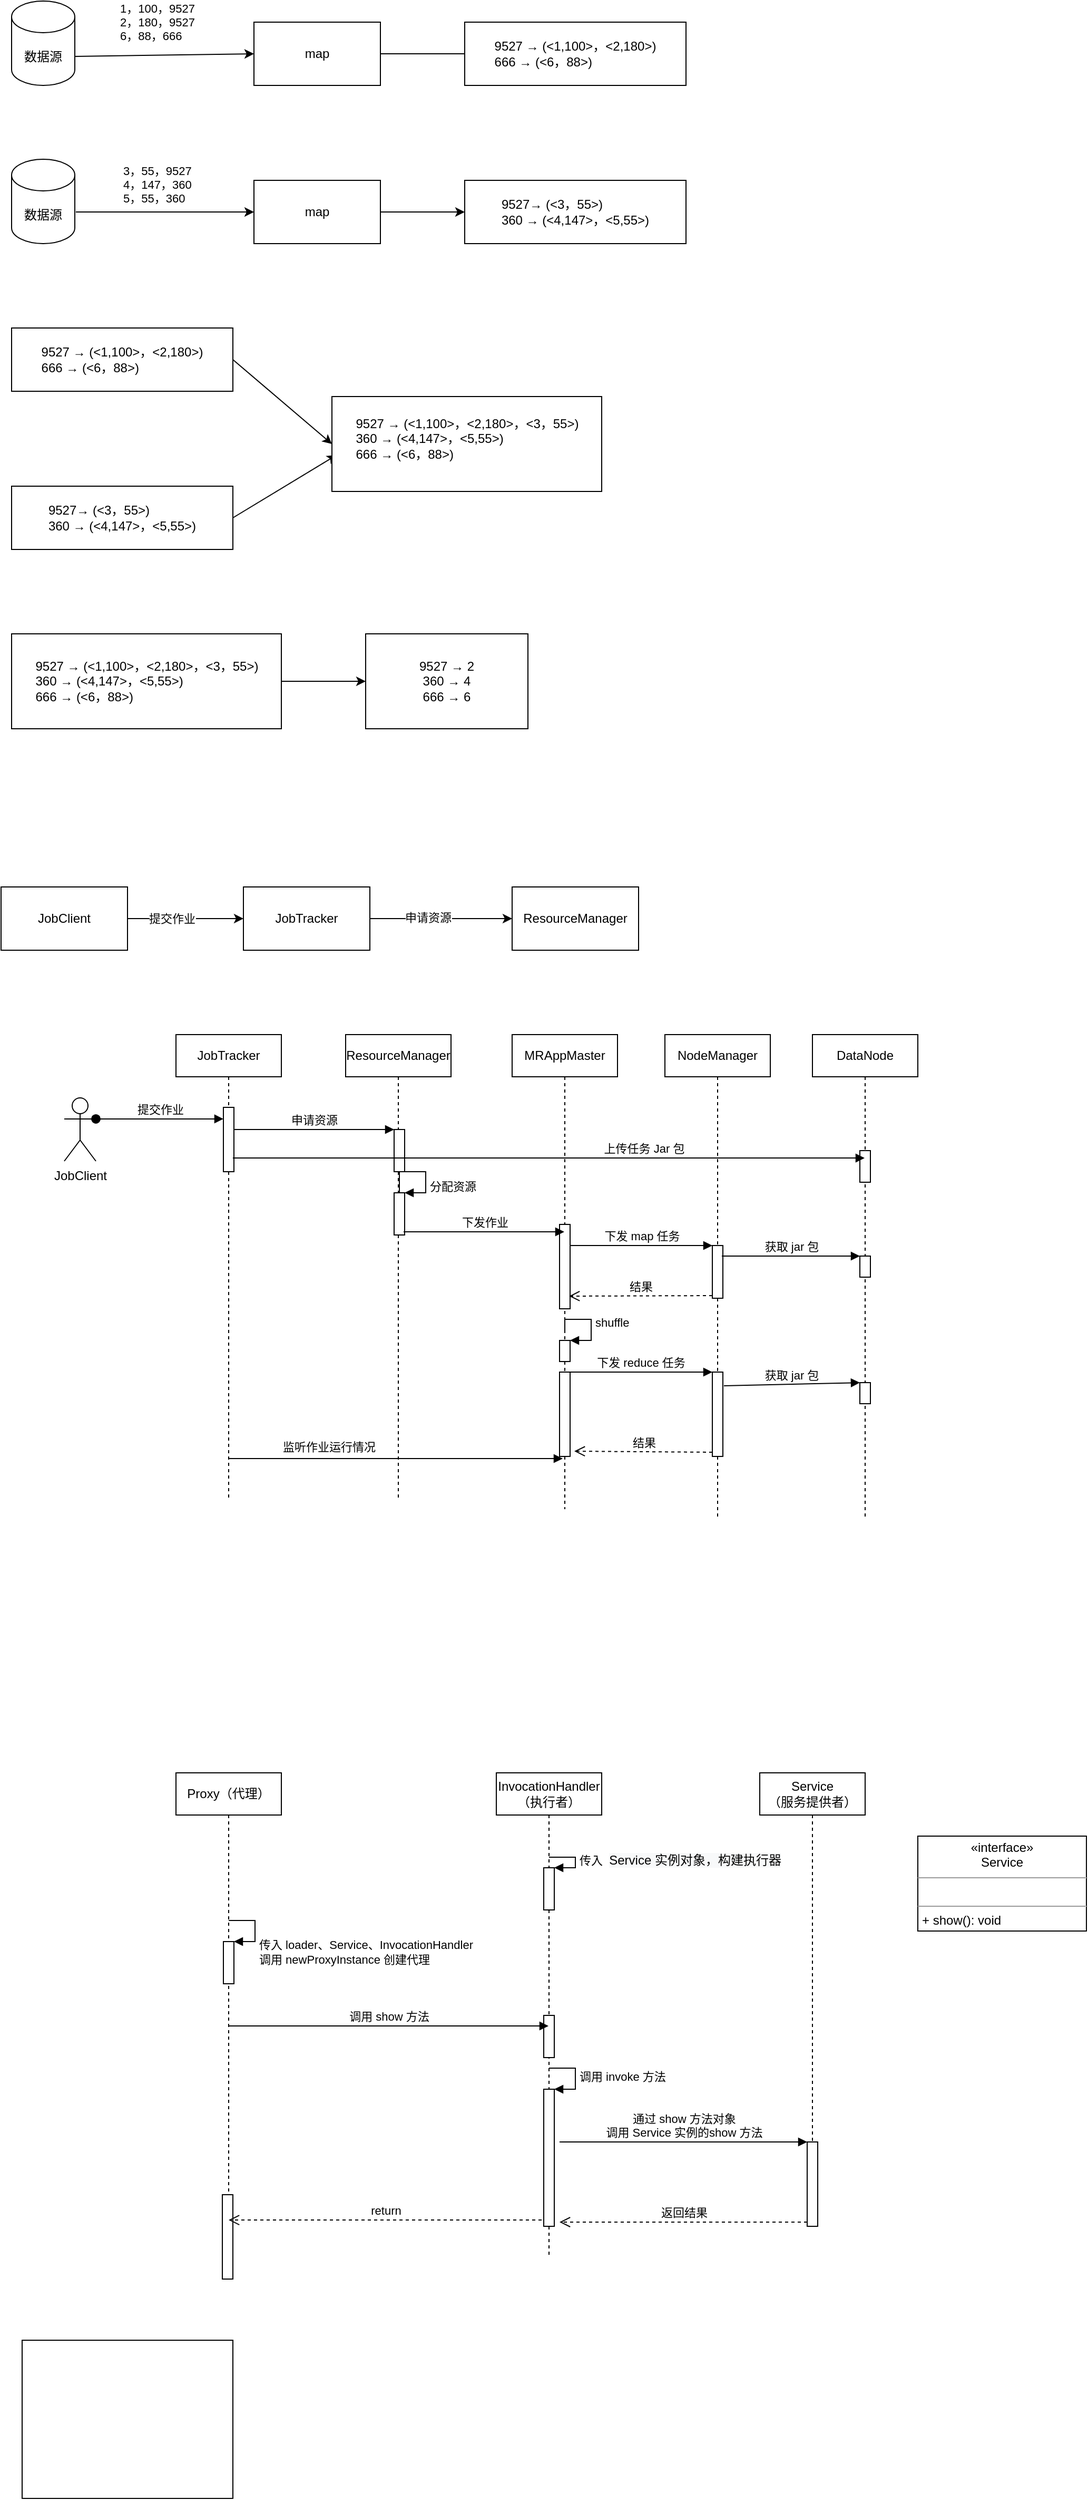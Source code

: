 <mxfile version="14.4.4" type="github">
  <diagram id="2mRmovC9B7FMBEvFYG--" name="Page-1">
    <mxGraphModel dx="1102" dy="620" grid="1" gridSize="10" guides="1" tooltips="1" connect="1" arrows="1" fold="1" page="1" pageScale="1" pageWidth="827" pageHeight="1169" math="0" shadow="0">
      <root>
        <mxCell id="0" />
        <mxCell id="1" parent="0" />
        <mxCell id="r0h4-J2ntf35ozQJ5Kfr-1" value="数据源" style="shape=cylinder3;whiteSpace=wrap;html=1;boundedLbl=1;backgroundOutline=1;size=15;" parent="1" vertex="1">
          <mxGeometry x="50" y="120" width="60" height="80" as="geometry" />
        </mxCell>
        <mxCell id="r0h4-J2ntf35ozQJ5Kfr-3" value="map" style="rounded=0;whiteSpace=wrap;html=1;" parent="1" vertex="1">
          <mxGeometry x="280" y="140" width="120" height="60" as="geometry" />
        </mxCell>
        <mxCell id="r0h4-J2ntf35ozQJ5Kfr-5" value="数据源" style="shape=cylinder3;whiteSpace=wrap;html=1;boundedLbl=1;backgroundOutline=1;size=15;" parent="1" vertex="1">
          <mxGeometry x="50" y="270" width="60" height="80" as="geometry" />
        </mxCell>
        <mxCell id="r0h4-J2ntf35ozQJ5Kfr-6" value="map" style="rounded=0;whiteSpace=wrap;html=1;" parent="1" vertex="1">
          <mxGeometry x="280" y="290" width="120" height="60" as="geometry" />
        </mxCell>
        <mxCell id="r0h4-J2ntf35ozQJ5Kfr-7" value="" style="endArrow=classic;html=1;entryX=0;entryY=0.5;entryDx=0;entryDy=0;exitX=1;exitY=0;exitDx=0;exitDy=52.5;exitPerimeter=0;" parent="1" source="r0h4-J2ntf35ozQJ5Kfr-1" target="r0h4-J2ntf35ozQJ5Kfr-3" edge="1">
          <mxGeometry width="50" height="50" relative="1" as="geometry">
            <mxPoint x="120" y="200" as="sourcePoint" />
            <mxPoint x="170" y="150" as="targetPoint" />
          </mxGeometry>
        </mxCell>
        <mxCell id="r0h4-J2ntf35ozQJ5Kfr-8" value="1，100，9527&lt;br&gt;2，180，9527&lt;br&gt;6，88，666" style="edgeLabel;html=1;align=left;verticalAlign=middle;resizable=0;points=[];" parent="r0h4-J2ntf35ozQJ5Kfr-7" vertex="1" connectable="0">
          <mxGeometry x="-0.239" y="3" relative="1" as="geometry">
            <mxPoint x="-22.97" y="-28.55" as="offset" />
          </mxGeometry>
        </mxCell>
        <mxCell id="r0h4-J2ntf35ozQJ5Kfr-10" value="" style="endArrow=classic;html=1;entryX=0;entryY=0.5;entryDx=0;entryDy=0;" parent="1" target="r0h4-J2ntf35ozQJ5Kfr-6" edge="1">
          <mxGeometry width="50" height="50" relative="1" as="geometry">
            <mxPoint x="111" y="320" as="sourcePoint" />
            <mxPoint x="190" y="290" as="targetPoint" />
          </mxGeometry>
        </mxCell>
        <mxCell id="r0h4-J2ntf35ozQJ5Kfr-13" value="3，55，9527&lt;br&gt;4，147，360&lt;br&gt;5，55，360" style="edgeLabel;html=1;align=left;verticalAlign=middle;resizable=0;points=[];" parent="r0h4-J2ntf35ozQJ5Kfr-10" vertex="1" connectable="0">
          <mxGeometry x="-0.161" y="3" relative="1" as="geometry">
            <mxPoint x="-27.82" y="-22.81" as="offset" />
          </mxGeometry>
        </mxCell>
        <mxCell id="r0h4-J2ntf35ozQJ5Kfr-15" value="" style="endArrow=classic;html=1;exitX=1;exitY=0.5;exitDx=0;exitDy=0;" parent="1" source="r0h4-J2ntf35ozQJ5Kfr-3" edge="1">
          <mxGeometry width="50" height="50" relative="1" as="geometry">
            <mxPoint x="440" y="210" as="sourcePoint" />
            <mxPoint x="490" y="170" as="targetPoint" />
          </mxGeometry>
        </mxCell>
        <mxCell id="r0h4-J2ntf35ozQJ5Kfr-16" value="" style="endArrow=classic;html=1;exitX=1;exitY=0.5;exitDx=0;exitDy=0;entryX=0;entryY=0.5;entryDx=0;entryDy=0;" parent="1" source="r0h4-J2ntf35ozQJ5Kfr-6" target="r0h4-J2ntf35ozQJ5Kfr-20" edge="1">
          <mxGeometry width="50" height="50" relative="1" as="geometry">
            <mxPoint x="400" y="340" as="sourcePoint" />
            <mxPoint x="480" y="310" as="targetPoint" />
          </mxGeometry>
        </mxCell>
        <mxCell id="r0h4-J2ntf35ozQJ5Kfr-17" value="&lt;div style=&quot;text-align: left&quot;&gt;&lt;span&gt;9527 → (&amp;lt;1,100&amp;gt;，&amp;lt;2,180&amp;gt;)&lt;/span&gt;&lt;/div&gt;&lt;div style=&quot;text-align: left&quot;&gt;&lt;span&gt;666 → (&amp;lt;6，88&amp;gt;)&lt;/span&gt;&lt;/div&gt;" style="rounded=0;whiteSpace=wrap;html=1;" parent="1" vertex="1">
          <mxGeometry x="480" y="140" width="210" height="60" as="geometry" />
        </mxCell>
        <mxCell id="r0h4-J2ntf35ozQJ5Kfr-20" value="&lt;div style=&quot;text-align: left&quot;&gt;&lt;span&gt;9527→ (&amp;lt;3，55&amp;gt;)&lt;/span&gt;&lt;br&gt;&lt;/div&gt;&lt;div style=&quot;text-align: left&quot;&gt;360 → (&amp;lt;4,147&amp;gt;，&amp;lt;5,55&amp;gt;)&lt;span&gt;&lt;br&gt;&lt;/span&gt;&lt;/div&gt;" style="rounded=0;whiteSpace=wrap;html=1;" parent="1" vertex="1">
          <mxGeometry x="480" y="290" width="210" height="60" as="geometry" />
        </mxCell>
        <mxCell id="r0h4-J2ntf35ozQJ5Kfr-21" value="&lt;div style=&quot;text-align: left&quot;&gt;&lt;span&gt;9527 → (&amp;lt;1,100&amp;gt;，&amp;lt;2,180&amp;gt;)&lt;/span&gt;&lt;/div&gt;&lt;div style=&quot;text-align: left&quot;&gt;&lt;span&gt;666 → (&amp;lt;6，88&amp;gt;)&lt;/span&gt;&lt;/div&gt;" style="rounded=0;whiteSpace=wrap;html=1;" parent="1" vertex="1">
          <mxGeometry x="50" y="430" width="210" height="60" as="geometry" />
        </mxCell>
        <mxCell id="r0h4-J2ntf35ozQJ5Kfr-22" value="&lt;div style=&quot;text-align: left&quot;&gt;&lt;span&gt;9527→ (&amp;lt;3，55&amp;gt;)&lt;/span&gt;&lt;br&gt;&lt;/div&gt;&lt;div style=&quot;text-align: left&quot;&gt;360 → (&amp;lt;4,147&amp;gt;，&amp;lt;5,55&amp;gt;)&lt;span&gt;&lt;br&gt;&lt;/span&gt;&lt;/div&gt;" style="rounded=0;whiteSpace=wrap;html=1;" parent="1" vertex="1">
          <mxGeometry x="50" y="580" width="210" height="60" as="geometry" />
        </mxCell>
        <mxCell id="r0h4-J2ntf35ozQJ5Kfr-23" value="" style="endArrow=classic;html=1;exitX=1;exitY=0.5;exitDx=0;exitDy=0;entryX=0;entryY=0.5;entryDx=0;entryDy=0;" parent="1" source="r0h4-J2ntf35ozQJ5Kfr-21" target="r0h4-J2ntf35ozQJ5Kfr-25" edge="1">
          <mxGeometry width="50" height="50" relative="1" as="geometry">
            <mxPoint x="210" y="570" as="sourcePoint" />
            <mxPoint x="340" y="520" as="targetPoint" />
          </mxGeometry>
        </mxCell>
        <mxCell id="r0h4-J2ntf35ozQJ5Kfr-24" value="" style="endArrow=classic;html=1;exitX=1;exitY=0.5;exitDx=0;exitDy=0;entryX=0.017;entryY=0.617;entryDx=0;entryDy=0;entryPerimeter=0;" parent="1" source="r0h4-J2ntf35ozQJ5Kfr-22" target="r0h4-J2ntf35ozQJ5Kfr-25" edge="1">
          <mxGeometry width="50" height="50" relative="1" as="geometry">
            <mxPoint x="290" y="630" as="sourcePoint" />
            <mxPoint x="340" y="580" as="targetPoint" />
          </mxGeometry>
        </mxCell>
        <mxCell id="r0h4-J2ntf35ozQJ5Kfr-25" value="" style="rounded=0;whiteSpace=wrap;html=1;align=left;" parent="1" vertex="1">
          <mxGeometry x="354" y="495" width="256" height="90" as="geometry" />
        </mxCell>
        <mxCell id="r0h4-J2ntf35ozQJ5Kfr-26" value="&lt;div style=&quot;text-align: justify&quot;&gt;9527 → (&amp;lt;1,100&amp;gt;，&amp;lt;2,180&amp;gt;，&lt;span&gt;&amp;lt;3，55&amp;gt;&lt;/span&gt;&lt;span&gt;)&lt;/span&gt;&lt;/div&gt;&lt;div style=&quot;text-align: justify&quot;&gt;360 → (&amp;lt;4,147&amp;gt;，&amp;lt;5,55&amp;gt;)&lt;/div&gt;&lt;div style=&quot;text-align: justify&quot;&gt;666 → (&amp;lt;6，88&amp;gt;)&lt;/div&gt;" style="text;html=1;resizable=0;autosize=1;align=center;verticalAlign=middle;points=[];fillColor=none;strokeColor=none;rounded=0;" parent="1" vertex="1">
          <mxGeometry x="367" y="510" width="230" height="50" as="geometry" />
        </mxCell>
        <mxCell id="r0h4-J2ntf35ozQJ5Kfr-30" value="" style="edgeStyle=orthogonalEdgeStyle;rounded=0;orthogonalLoop=1;jettySize=auto;html=1;" parent="1" source="r0h4-J2ntf35ozQJ5Kfr-27" target="r0h4-J2ntf35ozQJ5Kfr-29" edge="1">
          <mxGeometry relative="1" as="geometry" />
        </mxCell>
        <mxCell id="r0h4-J2ntf35ozQJ5Kfr-27" value="" style="rounded=0;whiteSpace=wrap;html=1;align=left;" parent="1" vertex="1">
          <mxGeometry x="50" y="720" width="256" height="90" as="geometry" />
        </mxCell>
        <mxCell id="r0h4-J2ntf35ozQJ5Kfr-28" value="&lt;div style=&quot;text-align: justify&quot;&gt;9527 → (&amp;lt;1,100&amp;gt;，&amp;lt;2,180&amp;gt;，&lt;span&gt;&amp;lt;3，55&amp;gt;&lt;/span&gt;&lt;span&gt;)&lt;/span&gt;&lt;/div&gt;&lt;div style=&quot;text-align: justify&quot;&gt;360 → (&amp;lt;4,147&amp;gt;，&amp;lt;5,55&amp;gt;)&lt;/div&gt;&lt;div style=&quot;text-align: justify&quot;&gt;666 → (&amp;lt;6，88&amp;gt;)&lt;/div&gt;" style="text;html=1;resizable=0;autosize=1;align=center;verticalAlign=middle;points=[];fillColor=none;strokeColor=none;rounded=0;" parent="1" vertex="1">
          <mxGeometry x="63" y="740" width="230" height="50" as="geometry" />
        </mxCell>
        <mxCell id="r0h4-J2ntf35ozQJ5Kfr-29" value="9527 → 2&lt;br&gt;360 → 4&lt;br&gt;666 → 6" style="rounded=0;whiteSpace=wrap;html=1;align=center;" parent="1" vertex="1">
          <mxGeometry x="386" y="720" width="154" height="90" as="geometry" />
        </mxCell>
        <mxCell id="r0h4-J2ntf35ozQJ5Kfr-33" value="" style="edgeStyle=orthogonalEdgeStyle;rounded=0;orthogonalLoop=1;jettySize=auto;html=1;" parent="1" source="r0h4-J2ntf35ozQJ5Kfr-31" target="r0h4-J2ntf35ozQJ5Kfr-32" edge="1">
          <mxGeometry relative="1" as="geometry" />
        </mxCell>
        <mxCell id="r0h4-J2ntf35ozQJ5Kfr-36" value="提交作业" style="edgeLabel;html=1;align=center;verticalAlign=middle;resizable=0;points=[];" parent="r0h4-J2ntf35ozQJ5Kfr-33" vertex="1" connectable="0">
          <mxGeometry x="-0.236" relative="1" as="geometry">
            <mxPoint as="offset" />
          </mxGeometry>
        </mxCell>
        <mxCell id="r0h4-J2ntf35ozQJ5Kfr-31" value="JobClient" style="rounded=0;whiteSpace=wrap;html=1;" parent="1" vertex="1">
          <mxGeometry x="40" y="960" width="120" height="60" as="geometry" />
        </mxCell>
        <mxCell id="r0h4-J2ntf35ozQJ5Kfr-35" value="" style="edgeStyle=orthogonalEdgeStyle;rounded=0;orthogonalLoop=1;jettySize=auto;html=1;" parent="1" source="r0h4-J2ntf35ozQJ5Kfr-32" target="r0h4-J2ntf35ozQJ5Kfr-34" edge="1">
          <mxGeometry relative="1" as="geometry" />
        </mxCell>
        <mxCell id="r0h4-J2ntf35ozQJ5Kfr-37" value="申请资源" style="edgeLabel;html=1;align=center;verticalAlign=middle;resizable=0;points=[];" parent="r0h4-J2ntf35ozQJ5Kfr-35" vertex="1" connectable="0">
          <mxGeometry x="-0.185" y="1" relative="1" as="geometry">
            <mxPoint as="offset" />
          </mxGeometry>
        </mxCell>
        <mxCell id="r0h4-J2ntf35ozQJ5Kfr-32" value="JobTracker" style="whiteSpace=wrap;html=1;rounded=0;" parent="1" vertex="1">
          <mxGeometry x="270" y="960" width="120" height="60" as="geometry" />
        </mxCell>
        <mxCell id="r0h4-J2ntf35ozQJ5Kfr-34" value="ResourceManager" style="whiteSpace=wrap;html=1;rounded=0;" parent="1" vertex="1">
          <mxGeometry x="525" y="960" width="120" height="60" as="geometry" />
        </mxCell>
        <mxCell id="r0h4-J2ntf35ozQJ5Kfr-39" value="JobTracker" style="shape=umlLifeline;perimeter=lifelinePerimeter;whiteSpace=wrap;html=1;container=1;collapsible=0;recursiveResize=0;outlineConnect=0;" parent="1" vertex="1">
          <mxGeometry x="206" y="1100" width="100" height="440" as="geometry" />
        </mxCell>
        <mxCell id="r0h4-J2ntf35ozQJ5Kfr-43" value="" style="html=1;points=[];perimeter=orthogonalPerimeter;" parent="r0h4-J2ntf35ozQJ5Kfr-39" vertex="1">
          <mxGeometry x="45" y="69" width="10" height="61" as="geometry" />
        </mxCell>
        <mxCell id="r0h4-J2ntf35ozQJ5Kfr-40" value="ResourceManager" style="shape=umlLifeline;perimeter=lifelinePerimeter;whiteSpace=wrap;html=1;container=1;collapsible=0;recursiveResize=0;outlineConnect=0;" parent="1" vertex="1">
          <mxGeometry x="367" y="1100" width="100" height="440" as="geometry" />
        </mxCell>
        <mxCell id="r0h4-J2ntf35ozQJ5Kfr-47" value="" style="html=1;points=[];perimeter=orthogonalPerimeter;" parent="r0h4-J2ntf35ozQJ5Kfr-40" vertex="1">
          <mxGeometry x="46" y="90" width="10" height="40" as="geometry" />
        </mxCell>
        <mxCell id="r0h4-J2ntf35ozQJ5Kfr-54" value="" style="html=1;points=[];perimeter=orthogonalPerimeter;" parent="r0h4-J2ntf35ozQJ5Kfr-40" vertex="1">
          <mxGeometry x="46" y="150" width="10" height="40" as="geometry" />
        </mxCell>
        <mxCell id="r0h4-J2ntf35ozQJ5Kfr-55" value="分配资源" style="edgeStyle=orthogonalEdgeStyle;html=1;align=left;spacingLeft=2;endArrow=block;rounded=0;entryX=1;entryY=0;" parent="r0h4-J2ntf35ozQJ5Kfr-40" target="r0h4-J2ntf35ozQJ5Kfr-54" edge="1">
          <mxGeometry x="0.385" relative="1" as="geometry">
            <mxPoint x="51" y="150" as="sourcePoint" />
            <Array as="points">
              <mxPoint x="51" y="130" />
              <mxPoint x="76" y="130" />
              <mxPoint x="76" y="150" />
            </Array>
            <mxPoint as="offset" />
          </mxGeometry>
        </mxCell>
        <mxCell id="r0h4-J2ntf35ozQJ5Kfr-41" value="&lt;span&gt;JobClient&lt;/span&gt;" style="shape=umlActor;verticalLabelPosition=bottom;verticalAlign=top;html=1;" parent="1" vertex="1">
          <mxGeometry x="100" y="1160" width="30" height="60" as="geometry" />
        </mxCell>
        <mxCell id="r0h4-J2ntf35ozQJ5Kfr-44" value="提交作业" style="html=1;verticalAlign=bottom;startArrow=oval;endArrow=block;startSize=8;exitX=1;exitY=0.333;exitDx=0;exitDy=0;exitPerimeter=0;" parent="1" source="r0h4-J2ntf35ozQJ5Kfr-41" target="r0h4-J2ntf35ozQJ5Kfr-43" edge="1">
          <mxGeometry relative="1" as="geometry">
            <mxPoint x="195" y="1180" as="sourcePoint" />
          </mxGeometry>
        </mxCell>
        <mxCell id="r0h4-J2ntf35ozQJ5Kfr-48" value="申请资源" style="html=1;verticalAlign=bottom;endArrow=block;entryX=0;entryY=0;" parent="1" source="r0h4-J2ntf35ozQJ5Kfr-43" target="r0h4-J2ntf35ozQJ5Kfr-47" edge="1">
          <mxGeometry relative="1" as="geometry">
            <mxPoint x="261" y="1205.009" as="sourcePoint" />
          </mxGeometry>
        </mxCell>
        <mxCell id="r0h4-J2ntf35ozQJ5Kfr-50" value="DataNode" style="shape=umlLifeline;perimeter=lifelinePerimeter;whiteSpace=wrap;html=1;container=1;collapsible=0;recursiveResize=0;outlineConnect=0;" parent="1" vertex="1">
          <mxGeometry x="810" y="1100" width="100" height="460" as="geometry" />
        </mxCell>
        <mxCell id="r0h4-J2ntf35ozQJ5Kfr-51" value="" style="html=1;points=[];perimeter=orthogonalPerimeter;" parent="r0h4-J2ntf35ozQJ5Kfr-50" vertex="1">
          <mxGeometry x="45" y="110" width="10" height="30" as="geometry" />
        </mxCell>
        <mxCell id="r0h4-J2ntf35ozQJ5Kfr-71" value="" style="html=1;points=[];perimeter=orthogonalPerimeter;" parent="r0h4-J2ntf35ozQJ5Kfr-50" vertex="1">
          <mxGeometry x="45" y="210" width="10" height="20" as="geometry" />
        </mxCell>
        <mxCell id="r0h4-J2ntf35ozQJ5Kfr-74" value="" style="html=1;points=[];perimeter=orthogonalPerimeter;" parent="r0h4-J2ntf35ozQJ5Kfr-50" vertex="1">
          <mxGeometry x="45" y="330" width="10" height="20" as="geometry" />
        </mxCell>
        <mxCell id="r0h4-J2ntf35ozQJ5Kfr-53" value="上传任务 Jar 包" style="html=1;verticalAlign=bottom;endArrow=block;exitX=0.9;exitY=0.787;exitDx=0;exitDy=0;exitPerimeter=0;" parent="1" source="r0h4-J2ntf35ozQJ5Kfr-43" target="r0h4-J2ntf35ozQJ5Kfr-50" edge="1">
          <mxGeometry x="0.301" width="80" relative="1" as="geometry">
            <mxPoint x="290" y="1230" as="sourcePoint" />
            <mxPoint x="370" y="1230" as="targetPoint" />
            <mxPoint as="offset" />
          </mxGeometry>
        </mxCell>
        <mxCell id="r0h4-J2ntf35ozQJ5Kfr-56" value="MRAppMaster" style="shape=umlLifeline;perimeter=lifelinePerimeter;whiteSpace=wrap;html=1;container=1;collapsible=0;recursiveResize=0;outlineConnect=0;" parent="1" vertex="1">
          <mxGeometry x="525" y="1100" width="100" height="450" as="geometry" />
        </mxCell>
        <mxCell id="r0h4-J2ntf35ozQJ5Kfr-57" value="" style="html=1;points=[];perimeter=orthogonalPerimeter;" parent="r0h4-J2ntf35ozQJ5Kfr-56" vertex="1">
          <mxGeometry x="45" y="180" width="10" height="80" as="geometry" />
        </mxCell>
        <mxCell id="r0h4-J2ntf35ozQJ5Kfr-64" value="" style="html=1;points=[];perimeter=orthogonalPerimeter;" parent="r0h4-J2ntf35ozQJ5Kfr-56" vertex="1">
          <mxGeometry x="45" y="290" width="10" height="20" as="geometry" />
        </mxCell>
        <mxCell id="r0h4-J2ntf35ozQJ5Kfr-65" value="shuffle" style="edgeStyle=orthogonalEdgeStyle;html=1;align=left;spacingLeft=2;endArrow=block;rounded=0;entryX=1;entryY=0;" parent="r0h4-J2ntf35ozQJ5Kfr-56" target="r0h4-J2ntf35ozQJ5Kfr-64" edge="1">
          <mxGeometry relative="1" as="geometry">
            <mxPoint x="50" y="280" as="sourcePoint" />
            <Array as="points">
              <mxPoint x="50" y="270" />
              <mxPoint x="75" y="270" />
              <mxPoint x="75" y="290" />
            </Array>
          </mxGeometry>
        </mxCell>
        <mxCell id="r0h4-J2ntf35ozQJ5Kfr-69" value="" style="html=1;points=[];perimeter=orthogonalPerimeter;" parent="r0h4-J2ntf35ozQJ5Kfr-56" vertex="1">
          <mxGeometry x="45" y="320" width="10" height="80" as="geometry" />
        </mxCell>
        <mxCell id="r0h4-J2ntf35ozQJ5Kfr-58" value="NodeManager" style="shape=umlLifeline;perimeter=lifelinePerimeter;whiteSpace=wrap;html=1;container=1;collapsible=0;recursiveResize=0;outlineConnect=0;" parent="1" vertex="1">
          <mxGeometry x="670" y="1100" width="100" height="460" as="geometry" />
        </mxCell>
        <mxCell id="r0h4-J2ntf35ozQJ5Kfr-61" value="" style="html=1;points=[];perimeter=orthogonalPerimeter;" parent="r0h4-J2ntf35ozQJ5Kfr-58" vertex="1">
          <mxGeometry x="45" y="200" width="10" height="50" as="geometry" />
        </mxCell>
        <mxCell id="r0h4-J2ntf35ozQJ5Kfr-66" value="" style="html=1;points=[];perimeter=orthogonalPerimeter;" parent="r0h4-J2ntf35ozQJ5Kfr-58" vertex="1">
          <mxGeometry x="45" y="320" width="10" height="80" as="geometry" />
        </mxCell>
        <mxCell id="r0h4-J2ntf35ozQJ5Kfr-60" value="下发作业" style="html=1;verticalAlign=bottom;endArrow=block;exitX=0.9;exitY=0.925;exitDx=0;exitDy=0;exitPerimeter=0;" parent="1" source="r0h4-J2ntf35ozQJ5Kfr-54" target="r0h4-J2ntf35ozQJ5Kfr-56" edge="1">
          <mxGeometry width="80" relative="1" as="geometry">
            <mxPoint x="440" y="1289" as="sourcePoint" />
            <mxPoint x="560" y="1287" as="targetPoint" />
          </mxGeometry>
        </mxCell>
        <mxCell id="r0h4-J2ntf35ozQJ5Kfr-62" value="下发 map 任务" style="html=1;verticalAlign=bottom;endArrow=block;entryX=0;entryY=0;" parent="1" source="r0h4-J2ntf35ozQJ5Kfr-57" target="r0h4-J2ntf35ozQJ5Kfr-61" edge="1">
          <mxGeometry relative="1" as="geometry">
            <mxPoint x="645" y="1310" as="sourcePoint" />
          </mxGeometry>
        </mxCell>
        <mxCell id="r0h4-J2ntf35ozQJ5Kfr-63" value="结果" style="html=1;verticalAlign=bottom;endArrow=open;dashed=1;endSize=8;exitX=0;exitY=0.95;" parent="1" source="r0h4-J2ntf35ozQJ5Kfr-61" edge="1">
          <mxGeometry relative="1" as="geometry">
            <mxPoint x="579" y="1348" as="targetPoint" />
          </mxGeometry>
        </mxCell>
        <mxCell id="r0h4-J2ntf35ozQJ5Kfr-67" value="下发 reduce 任务" style="html=1;verticalAlign=bottom;endArrow=block;entryX=0;entryY=0;" parent="1" target="r0h4-J2ntf35ozQJ5Kfr-66" edge="1">
          <mxGeometry relative="1" as="geometry">
            <mxPoint x="579" y="1420" as="sourcePoint" />
          </mxGeometry>
        </mxCell>
        <mxCell id="r0h4-J2ntf35ozQJ5Kfr-68" value="结果" style="html=1;verticalAlign=bottom;endArrow=open;dashed=1;endSize=8;exitX=0;exitY=0.95;entryX=1.4;entryY=0.938;entryDx=0;entryDy=0;entryPerimeter=0;" parent="1" source="r0h4-J2ntf35ozQJ5Kfr-66" target="r0h4-J2ntf35ozQJ5Kfr-69" edge="1">
          <mxGeometry relative="1" as="geometry">
            <mxPoint x="660" y="1570" as="targetPoint" />
          </mxGeometry>
        </mxCell>
        <mxCell id="r0h4-J2ntf35ozQJ5Kfr-72" value="获取 jar 包" style="html=1;verticalAlign=bottom;endArrow=block;entryX=0;entryY=0;exitX=0.9;exitY=0.2;exitDx=0;exitDy=0;exitPerimeter=0;" parent="1" source="r0h4-J2ntf35ozQJ5Kfr-61" target="r0h4-J2ntf35ozQJ5Kfr-71" edge="1">
          <mxGeometry relative="1" as="geometry">
            <mxPoint x="785" y="1310" as="sourcePoint" />
          </mxGeometry>
        </mxCell>
        <mxCell id="r0h4-J2ntf35ozQJ5Kfr-75" value="获取 jar 包" style="html=1;verticalAlign=bottom;endArrow=block;entryX=0;entryY=0;exitX=1.1;exitY=0.163;exitDx=0;exitDy=0;exitPerimeter=0;" parent="1" source="r0h4-J2ntf35ozQJ5Kfr-66" target="r0h4-J2ntf35ozQJ5Kfr-74" edge="1">
          <mxGeometry relative="1" as="geometry">
            <mxPoint x="785" y="1420" as="sourcePoint" />
          </mxGeometry>
        </mxCell>
        <mxCell id="r0h4-J2ntf35ozQJ5Kfr-77" value="监听作业运行情况" style="html=1;verticalAlign=bottom;endArrow=block;entryX=0.3;entryY=1.025;entryDx=0;entryDy=0;entryPerimeter=0;" parent="1" source="r0h4-J2ntf35ozQJ5Kfr-39" target="r0h4-J2ntf35ozQJ5Kfr-69" edge="1">
          <mxGeometry x="-0.405" y="2" width="80" relative="1" as="geometry">
            <mxPoint x="260" y="1510" as="sourcePoint" />
            <mxPoint x="510" y="1510" as="targetPoint" />
            <mxPoint as="offset" />
          </mxGeometry>
        </mxCell>
        <mxCell id="JoEqs67mVLygktSXcK7E-1" value="Proxy（代理）" style="shape=umlLifeline;perimeter=lifelinePerimeter;whiteSpace=wrap;html=1;container=1;collapsible=0;recursiveResize=0;outlineConnect=0;" vertex="1" parent="1">
          <mxGeometry x="206" y="1800" width="100" height="480" as="geometry" />
        </mxCell>
        <mxCell id="JoEqs67mVLygktSXcK7E-25" value="" style="html=1;points=[];perimeter=orthogonalPerimeter;" vertex="1" parent="JoEqs67mVLygktSXcK7E-1">
          <mxGeometry x="45" y="160" width="10" height="40" as="geometry" />
        </mxCell>
        <mxCell id="JoEqs67mVLygktSXcK7E-26" value="传入 loader、Service、InvocationHandler&lt;br&gt;调用 newProxyInstance 创建代理" style="edgeStyle=orthogonalEdgeStyle;html=1;align=left;spacingLeft=2;endArrow=block;rounded=0;entryX=1;entryY=0;" edge="1" target="JoEqs67mVLygktSXcK7E-25" parent="JoEqs67mVLygktSXcK7E-1">
          <mxGeometry x="0.385" y="10" relative="1" as="geometry">
            <mxPoint x="50" y="140" as="sourcePoint" />
            <Array as="points">
              <mxPoint x="75" y="140" />
            </Array>
            <mxPoint as="offset" />
          </mxGeometry>
        </mxCell>
        <mxCell id="JoEqs67mVLygktSXcK7E-42" value="" style="html=1;points=[];perimeter=orthogonalPerimeter;" vertex="1" parent="JoEqs67mVLygktSXcK7E-1">
          <mxGeometry x="44" y="400" width="10" height="80" as="geometry" />
        </mxCell>
        <mxCell id="JoEqs67mVLygktSXcK7E-2" value="InvocationHandler（执行者）" style="shape=umlLifeline;perimeter=lifelinePerimeter;whiteSpace=wrap;html=1;container=1;collapsible=0;recursiveResize=0;outlineConnect=0;" vertex="1" parent="1">
          <mxGeometry x="510" y="1800" width="100" height="460" as="geometry" />
        </mxCell>
        <mxCell id="JoEqs67mVLygktSXcK7E-8" value="" style="html=1;points=[];perimeter=orthogonalPerimeter;" vertex="1" parent="JoEqs67mVLygktSXcK7E-2">
          <mxGeometry x="45" y="90" width="10" height="40" as="geometry" />
        </mxCell>
        <mxCell id="JoEqs67mVLygktSXcK7E-9" value="传入&amp;nbsp;&amp;nbsp;&lt;span style=&quot;font-size: 12px ; text-align: center ; background-color: rgb(248 , 249 , 250)&quot;&gt;Service 实例对象，构建执行器&lt;/span&gt;" style="edgeStyle=orthogonalEdgeStyle;html=1;align=left;spacingLeft=2;endArrow=block;rounded=0;entryX=1;entryY=0;" edge="1" target="JoEqs67mVLygktSXcK7E-8" parent="JoEqs67mVLygktSXcK7E-2">
          <mxGeometry relative="1" as="geometry">
            <mxPoint x="50" y="80" as="sourcePoint" />
            <Array as="points">
              <mxPoint x="75" y="80" />
            </Array>
          </mxGeometry>
        </mxCell>
        <mxCell id="JoEqs67mVLygktSXcK7E-29" value="" style="html=1;points=[];perimeter=orthogonalPerimeter;" vertex="1" parent="JoEqs67mVLygktSXcK7E-2">
          <mxGeometry x="45" y="230" width="10" height="40" as="geometry" />
        </mxCell>
        <mxCell id="JoEqs67mVLygktSXcK7E-34" value="" style="html=1;points=[];perimeter=orthogonalPerimeter;" vertex="1" parent="JoEqs67mVLygktSXcK7E-2">
          <mxGeometry x="45" y="300" width="10" height="130" as="geometry" />
        </mxCell>
        <mxCell id="JoEqs67mVLygktSXcK7E-35" value="调用 invoke 方法" style="edgeStyle=orthogonalEdgeStyle;html=1;align=left;spacingLeft=2;endArrow=block;rounded=0;entryX=1;entryY=0;" edge="1" target="JoEqs67mVLygktSXcK7E-34" parent="JoEqs67mVLygktSXcK7E-2">
          <mxGeometry relative="1" as="geometry">
            <mxPoint x="50" y="280" as="sourcePoint" />
            <Array as="points">
              <mxPoint x="75" y="280" />
            </Array>
          </mxGeometry>
        </mxCell>
        <mxCell id="JoEqs67mVLygktSXcK7E-3" value="Service&lt;br&gt;（服务提供者）" style="shape=umlLifeline;perimeter=lifelinePerimeter;whiteSpace=wrap;html=1;container=1;collapsible=0;recursiveResize=0;outlineConnect=0;" vertex="1" parent="1">
          <mxGeometry x="760" y="1800" width="100" height="430" as="geometry" />
        </mxCell>
        <mxCell id="JoEqs67mVLygktSXcK7E-36" value="" style="html=1;points=[];perimeter=orthogonalPerimeter;" vertex="1" parent="JoEqs67mVLygktSXcK7E-3">
          <mxGeometry x="45" y="350" width="10" height="80" as="geometry" />
        </mxCell>
        <mxCell id="JoEqs67mVLygktSXcK7E-13" value="" style="rounded=0;whiteSpace=wrap;html=1;" vertex="1" parent="1">
          <mxGeometry x="60" y="2338" width="200" height="150" as="geometry" />
        </mxCell>
        <mxCell id="JoEqs67mVLygktSXcK7E-37" value="通过 show 方法对象&lt;br&gt;调用 Service 实例的show 方法" style="html=1;verticalAlign=bottom;endArrow=block;entryX=0;entryY=0;" edge="1" target="JoEqs67mVLygktSXcK7E-36" parent="1">
          <mxGeometry relative="1" as="geometry">
            <mxPoint x="570" y="2150" as="sourcePoint" />
          </mxGeometry>
        </mxCell>
        <mxCell id="JoEqs67mVLygktSXcK7E-38" value="返回结果" style="html=1;verticalAlign=bottom;endArrow=open;dashed=1;endSize=8;exitX=0;exitY=0.95;" edge="1" source="JoEqs67mVLygktSXcK7E-36" parent="1">
          <mxGeometry relative="1" as="geometry">
            <mxPoint x="570" y="2226" as="targetPoint" />
          </mxGeometry>
        </mxCell>
        <mxCell id="JoEqs67mVLygktSXcK7E-41" value="return" style="html=1;verticalAlign=bottom;endArrow=open;dashed=1;endSize=8;exitX=-0.2;exitY=0.954;exitDx=0;exitDy=0;exitPerimeter=0;" edge="1" parent="1" source="JoEqs67mVLygktSXcK7E-34" target="JoEqs67mVLygktSXcK7E-1">
          <mxGeometry relative="1" as="geometry">
            <mxPoint x="500" y="2220" as="sourcePoint" />
            <mxPoint x="420" y="2220" as="targetPoint" />
          </mxGeometry>
        </mxCell>
        <mxCell id="JoEqs67mVLygktSXcK7E-43" value="调用 show 方法" style="html=1;verticalAlign=bottom;endArrow=block;" edge="1" parent="1" source="JoEqs67mVLygktSXcK7E-1" target="JoEqs67mVLygktSXcK7E-2">
          <mxGeometry width="80" relative="1" as="geometry">
            <mxPoint x="250" y="2039.5" as="sourcePoint" />
            <mxPoint x="330" y="2039.5" as="targetPoint" />
          </mxGeometry>
        </mxCell>
        <mxCell id="JoEqs67mVLygktSXcK7E-50" value="&lt;p style=&quot;margin: 0px ; margin-top: 4px ; text-align: center&quot;&gt;«interface»&lt;br&gt;Service&lt;br&gt;&lt;/p&gt;&lt;hr size=&quot;1&quot;&gt;&lt;p style=&quot;margin: 0px ; margin-left: 4px&quot;&gt;&lt;br&gt;&lt;/p&gt;&lt;hr size=&quot;1&quot;&gt;&lt;p style=&quot;margin: 0px ; margin-left: 4px&quot;&gt;+ show(): void&lt;br&gt;&lt;/p&gt;" style="verticalAlign=top;align=left;overflow=fill;fontSize=12;fontFamily=Helvetica;html=1;" vertex="1" parent="1">
          <mxGeometry x="910" y="1860" width="160" height="90" as="geometry" />
        </mxCell>
      </root>
    </mxGraphModel>
  </diagram>
</mxfile>
